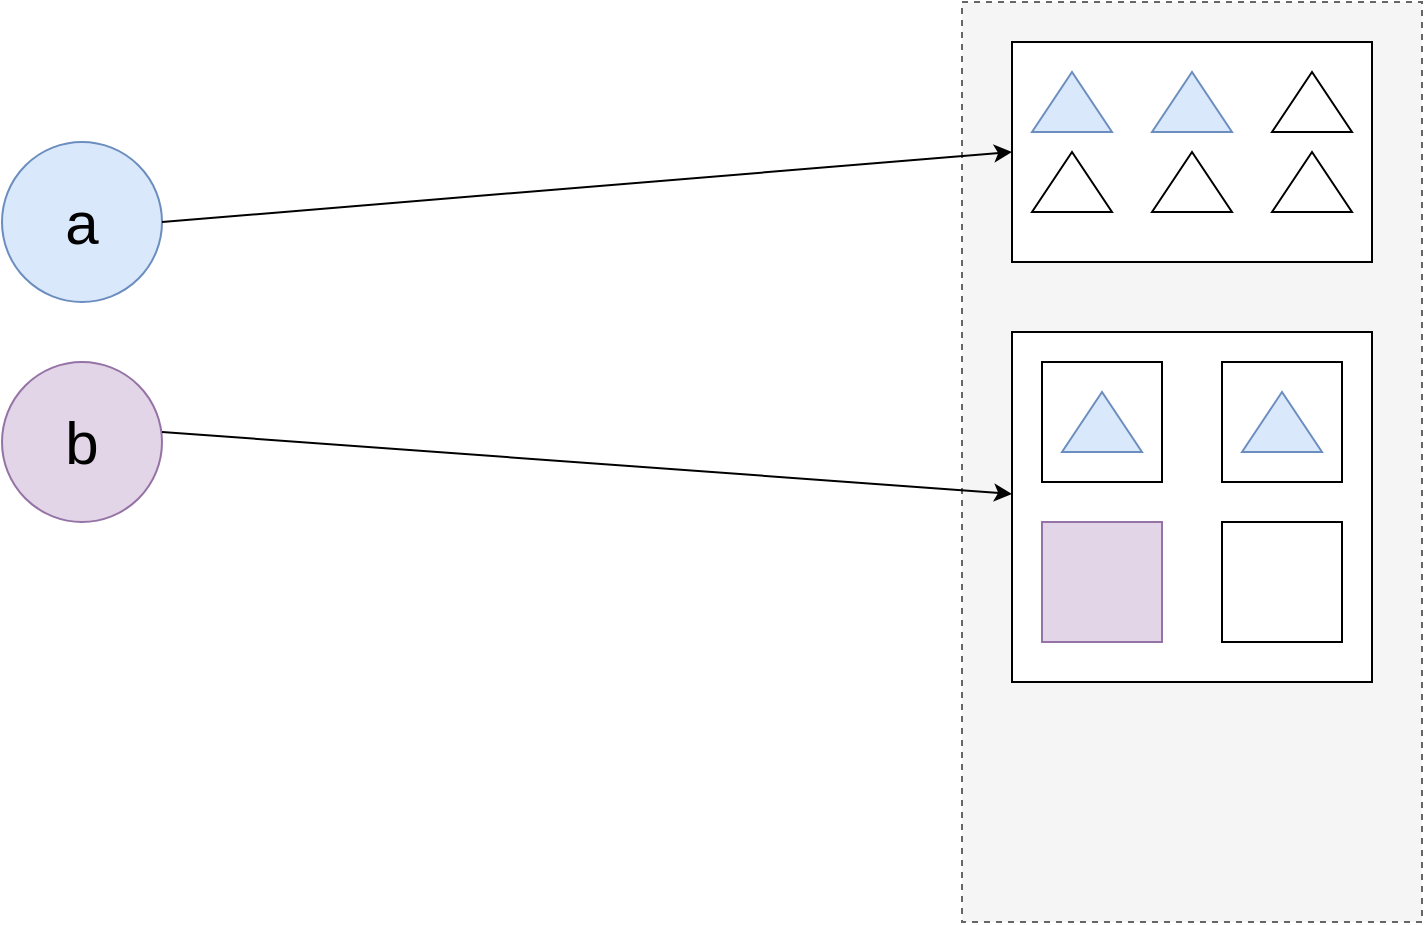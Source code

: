 <mxfile version="24.8.4">
  <diagram name="Page-1" id="3XYw_itv9GH--WRUSs52">
    <mxGraphModel dx="1195" dy="656" grid="1" gridSize="10" guides="1" tooltips="1" connect="1" arrows="1" fold="1" page="1" pageScale="1" pageWidth="850" pageHeight="1100" math="0" shadow="0">
      <root>
        <mxCell id="0" />
        <mxCell id="1" parent="0" />
        <mxCell id="hFQVWKhXuX3PQQcwiS1q-6" value="" style="rounded=0;whiteSpace=wrap;html=1;fillColor=#f5f5f5;fontColor=#333333;strokeColor=#666666;dashed=1;" vertex="1" parent="1">
          <mxGeometry x="530" y="180" width="230" height="460" as="geometry" />
        </mxCell>
        <mxCell id="hFQVWKhXuX3PQQcwiS1q-3" value="" style="rounded=0;whiteSpace=wrap;html=1;" vertex="1" parent="1">
          <mxGeometry x="555" y="200" width="180" height="110" as="geometry" />
        </mxCell>
        <mxCell id="hFQVWKhXuX3PQQcwiS1q-18" value="" style="triangle;whiteSpace=wrap;html=1;rotation=-90;fillColor=#dae8fc;strokeColor=#6c8ebf;" vertex="1" parent="1">
          <mxGeometry x="630" y="210" width="30" height="40" as="geometry" />
        </mxCell>
        <mxCell id="hFQVWKhXuX3PQQcwiS1q-19" value="" style="triangle;whiteSpace=wrap;html=1;rotation=-90;fillColor=#dae8fc;strokeColor=#6c8ebf;" vertex="1" parent="1">
          <mxGeometry x="570" y="210" width="30" height="40" as="geometry" />
        </mxCell>
        <mxCell id="hFQVWKhXuX3PQQcwiS1q-20" value="" style="triangle;whiteSpace=wrap;html=1;rotation=-90;" vertex="1" parent="1">
          <mxGeometry x="690" y="210" width="30" height="40" as="geometry" />
        </mxCell>
        <mxCell id="hFQVWKhXuX3PQQcwiS1q-21" value="" style="triangle;whiteSpace=wrap;html=1;rotation=-90;" vertex="1" parent="1">
          <mxGeometry x="570" y="250" width="30" height="40" as="geometry" />
        </mxCell>
        <mxCell id="hFQVWKhXuX3PQQcwiS1q-22" value="" style="triangle;whiteSpace=wrap;html=1;rotation=-90;" vertex="1" parent="1">
          <mxGeometry x="630" y="250" width="30" height="40" as="geometry" />
        </mxCell>
        <mxCell id="hFQVWKhXuX3PQQcwiS1q-23" value="" style="triangle;whiteSpace=wrap;html=1;rotation=-90;" vertex="1" parent="1">
          <mxGeometry x="690" y="250" width="30" height="40" as="geometry" />
        </mxCell>
        <mxCell id="hFQVWKhXuX3PQQcwiS1q-25" value="&lt;font style=&quot;font-size: 30px;&quot;&gt;a&lt;/font&gt;" style="ellipse;whiteSpace=wrap;html=1;aspect=fixed;fillColor=#dae8fc;strokeColor=#6c8ebf;" vertex="1" parent="1">
          <mxGeometry x="50" y="250" width="80" height="80" as="geometry" />
        </mxCell>
        <mxCell id="hFQVWKhXuX3PQQcwiS1q-26" value="&lt;font style=&quot;font-size: 30px;&quot;&gt;b&lt;/font&gt;" style="ellipse;whiteSpace=wrap;html=1;aspect=fixed;fillColor=#e1d5e7;strokeColor=#9673a6;" vertex="1" parent="1">
          <mxGeometry x="50" y="360" width="80" height="80" as="geometry" />
        </mxCell>
        <mxCell id="hFQVWKhXuX3PQQcwiS1q-27" value="" style="endArrow=classic;html=1;rounded=0;entryX=0;entryY=0.5;entryDx=0;entryDy=0;" edge="1" parent="1" target="hFQVWKhXuX3PQQcwiS1q-3">
          <mxGeometry width="50" height="50" relative="1" as="geometry">
            <mxPoint x="130" y="290" as="sourcePoint" />
            <mxPoint x="180" y="240" as="targetPoint" />
          </mxGeometry>
        </mxCell>
        <mxCell id="hFQVWKhXuX3PQQcwiS1q-31" value="" style="rounded=0;whiteSpace=wrap;html=1;" vertex="1" parent="1">
          <mxGeometry x="555" y="345" width="180" height="175" as="geometry" />
        </mxCell>
        <mxCell id="hFQVWKhXuX3PQQcwiS1q-33" value="" style="rounded=0;whiteSpace=wrap;html=1;" vertex="1" parent="1">
          <mxGeometry x="570" y="360" width="60" height="60" as="geometry" />
        </mxCell>
        <mxCell id="hFQVWKhXuX3PQQcwiS1q-34" value="" style="rounded=0;whiteSpace=wrap;html=1;" vertex="1" parent="1">
          <mxGeometry x="660" y="360" width="60" height="60" as="geometry" />
        </mxCell>
        <mxCell id="hFQVWKhXuX3PQQcwiS1q-35" value="" style="rounded=0;whiteSpace=wrap;html=1;fillColor=#e1d5e7;strokeColor=#9673a6;" vertex="1" parent="1">
          <mxGeometry x="570" y="440" width="60" height="60" as="geometry" />
        </mxCell>
        <mxCell id="hFQVWKhXuX3PQQcwiS1q-36" value="" style="rounded=0;whiteSpace=wrap;html=1;" vertex="1" parent="1">
          <mxGeometry x="660" y="440" width="60" height="60" as="geometry" />
        </mxCell>
        <mxCell id="hFQVWKhXuX3PQQcwiS1q-37" value="" style="triangle;whiteSpace=wrap;html=1;rotation=-90;fillColor=#dae8fc;strokeColor=#6c8ebf;" vertex="1" parent="1">
          <mxGeometry x="585" y="370" width="30" height="40" as="geometry" />
        </mxCell>
        <mxCell id="hFQVWKhXuX3PQQcwiS1q-38" value="" style="triangle;whiteSpace=wrap;html=1;rotation=-90;fillColor=#dae8fc;strokeColor=#6c8ebf;" vertex="1" parent="1">
          <mxGeometry x="675" y="370" width="30" height="40" as="geometry" />
        </mxCell>
        <mxCell id="hFQVWKhXuX3PQQcwiS1q-39" value="" style="endArrow=classic;html=1;rounded=0;" edge="1" parent="1" target="hFQVWKhXuX3PQQcwiS1q-31">
          <mxGeometry width="50" height="50" relative="1" as="geometry">
            <mxPoint x="130" y="395" as="sourcePoint" />
            <mxPoint x="555" y="360" as="targetPoint" />
          </mxGeometry>
        </mxCell>
      </root>
    </mxGraphModel>
  </diagram>
</mxfile>
